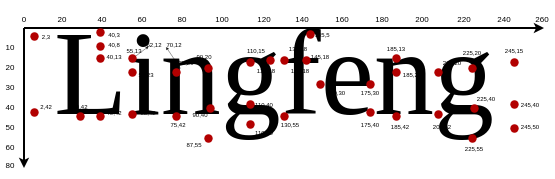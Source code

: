 <mxfile version="24.8.1">
  <diagram name="第 1 页" id="qtyDjqLQHK5Gok8XYNWb">
    <mxGraphModel dx="14" dy="570" grid="1" gridSize="10" guides="1" tooltips="1" connect="1" arrows="1" fold="1" page="1" pageScale="1" pageWidth="291" pageHeight="413" background="none" math="0" shadow="0">
      <root>
        <mxCell id="0" />
        <mxCell id="1" parent="0" />
        <mxCell id="a6EMXTeNVGumvd3EIG6Z-1" value="&lt;font style=&quot;font-size: 60px;&quot;&gt;Lingfeng&lt;/font&gt;" style="text;html=1;align=center;verticalAlign=middle;whiteSpace=wrap;rounded=1;fontFamily=Verdana;fontStyle=0;spacing=2;" vertex="1" parent="1">
          <mxGeometry x="356" y="-389" width="160" height="60" as="geometry" />
        </mxCell>
        <mxCell id="a6EMXTeNVGumvd3EIG6Z-2" value="0" style="text;align=center;verticalAlign=middle;rounded=0;fontSize=4;spacing=1;fontColor=default;" vertex="1" parent="1">
          <mxGeometry x="306" y="-390" width="10" height="10" as="geometry" />
        </mxCell>
        <mxCell id="a6EMXTeNVGumvd3EIG6Z-4" value="" style="endArrow=classic;html=1;rounded=0;endSize=2;startSize=1;jumpSize=0;" edge="1" parent="1">
          <mxGeometry width="50" height="50" relative="1" as="geometry">
            <mxPoint x="311" y="-381" as="sourcePoint" />
            <mxPoint x="571" y="-381" as="targetPoint" />
          </mxGeometry>
        </mxCell>
        <mxCell id="a6EMXTeNVGumvd3EIG6Z-5" value="" style="endArrow=classic;html=1;rounded=0;jumpSize=0;startSize=1;endSize=2;" edge="1" parent="1">
          <mxGeometry width="50" height="50" relative="1" as="geometry">
            <mxPoint x="311" y="-381" as="sourcePoint" />
            <mxPoint x="311" y="-311" as="targetPoint" />
          </mxGeometry>
        </mxCell>
        <mxCell id="a6EMXTeNVGumvd3EIG6Z-7" value="20" style="text;align=center;verticalAlign=middle;rounded=0;fontSize=4;spacing=1;fontColor=default;" vertex="1" parent="1">
          <mxGeometry x="325" y="-390" width="10" height="10" as="geometry" />
        </mxCell>
        <mxCell id="a6EMXTeNVGumvd3EIG6Z-8" value="40" style="text;align=center;verticalAlign=middle;rounded=0;fontSize=4;spacing=1;fontColor=default;" vertex="1" parent="1">
          <mxGeometry x="345" y="-390" width="10" height="10" as="geometry" />
        </mxCell>
        <mxCell id="a6EMXTeNVGumvd3EIG6Z-9" value="60" style="text;align=center;verticalAlign=middle;rounded=0;fontSize=4;spacing=1;fontColor=default;" vertex="1" parent="1">
          <mxGeometry x="365" y="-390" width="10" height="10" as="geometry" />
        </mxCell>
        <mxCell id="a6EMXTeNVGumvd3EIG6Z-10" value="80" style="text;align=center;verticalAlign=middle;rounded=0;fontSize=4;spacing=1;fontColor=default;" vertex="1" parent="1">
          <mxGeometry x="385" y="-390" width="10" height="10" as="geometry" />
        </mxCell>
        <mxCell id="a6EMXTeNVGumvd3EIG6Z-11" value="100" style="text;align=center;verticalAlign=middle;rounded=0;fontSize=4;spacing=1;fontColor=default;" vertex="1" parent="1">
          <mxGeometry x="405" y="-390" width="10" height="10" as="geometry" />
        </mxCell>
        <mxCell id="a6EMXTeNVGumvd3EIG6Z-12" value="140" style="text;align=center;verticalAlign=middle;rounded=0;fontSize=4;spacing=1;fontColor=default;" vertex="1" parent="1">
          <mxGeometry x="445" y="-390" width="10" height="10" as="geometry" />
        </mxCell>
        <mxCell id="a6EMXTeNVGumvd3EIG6Z-13" value="200" style="text;align=center;verticalAlign=middle;rounded=0;fontSize=4;spacing=1;fontColor=default;" vertex="1" parent="1">
          <mxGeometry x="505" y="-390" width="10" height="10" as="geometry" />
        </mxCell>
        <mxCell id="a6EMXTeNVGumvd3EIG6Z-14" value="260" style="text;align=center;verticalAlign=middle;rounded=0;fontSize=4;spacing=1;fontColor=default;" vertex="1" parent="1">
          <mxGeometry x="565" y="-390" width="10" height="10" as="geometry" />
        </mxCell>
        <mxCell id="a6EMXTeNVGumvd3EIG6Z-15" value="20" style="text;align=center;verticalAlign=middle;rounded=0;fontSize=4;spacing=1;fontColor=default;" vertex="1" parent="1">
          <mxGeometry x="299" y="-366" width="10" height="10" as="geometry" />
        </mxCell>
        <mxCell id="a6EMXTeNVGumvd3EIG6Z-16" value="10" style="text;align=center;verticalAlign=middle;rounded=0;fontSize=4;spacing=1;fontColor=default;" vertex="1" parent="1">
          <mxGeometry x="299" y="-376" width="10" height="10" as="geometry" />
        </mxCell>
        <mxCell id="a6EMXTeNVGumvd3EIG6Z-17" value="40" style="text;align=center;verticalAlign=middle;rounded=0;fontSize=4;spacing=1;fontColor=default;" vertex="1" parent="1">
          <mxGeometry x="299" y="-346" width="10" height="10" as="geometry" />
        </mxCell>
        <mxCell id="a6EMXTeNVGumvd3EIG6Z-18" value="30" style="text;align=center;verticalAlign=middle;rounded=0;fontSize=4;spacing=1;fontColor=default;" vertex="1" parent="1">
          <mxGeometry x="299" y="-356" width="10" height="10" as="geometry" />
        </mxCell>
        <mxCell id="a6EMXTeNVGumvd3EIG6Z-19" value="60" style="text;align=center;verticalAlign=middle;rounded=0;fontSize=4;spacing=1;fontColor=default;" vertex="1" parent="1">
          <mxGeometry x="299" y="-326" width="10" height="10" as="geometry" />
        </mxCell>
        <mxCell id="a6EMXTeNVGumvd3EIG6Z-20" value="50" style="text;align=center;verticalAlign=middle;rounded=0;fontSize=4;spacing=1;fontColor=default;" vertex="1" parent="1">
          <mxGeometry x="299" y="-336" width="10" height="10" as="geometry" />
        </mxCell>
        <mxCell id="a6EMXTeNVGumvd3EIG6Z-21" value="120" style="text;align=center;verticalAlign=middle;rounded=0;fontSize=4;spacing=1;fontColor=default;" vertex="1" parent="1">
          <mxGeometry x="426" y="-390" width="10" height="10" as="geometry" />
        </mxCell>
        <mxCell id="a6EMXTeNVGumvd3EIG6Z-22" value="160" style="text;align=center;verticalAlign=middle;rounded=0;fontSize=4;spacing=1;fontColor=default;" vertex="1" parent="1">
          <mxGeometry x="465" y="-390" width="10" height="10" as="geometry" />
        </mxCell>
        <mxCell id="a6EMXTeNVGumvd3EIG6Z-23" value="180" style="text;align=center;verticalAlign=middle;rounded=0;fontSize=4;spacing=1;fontColor=default;" vertex="1" parent="1">
          <mxGeometry x="485" y="-390" width="10" height="10" as="geometry" />
        </mxCell>
        <mxCell id="a6EMXTeNVGumvd3EIG6Z-24" value="220" style="text;align=center;verticalAlign=middle;rounded=0;fontSize=4;spacing=1;fontColor=default;" vertex="1" parent="1">
          <mxGeometry x="526" y="-390" width="10" height="10" as="geometry" />
        </mxCell>
        <mxCell id="a6EMXTeNVGumvd3EIG6Z-25" value="240" style="text;align=center;verticalAlign=middle;rounded=0;fontSize=4;spacing=1;fontColor=default;" vertex="1" parent="1">
          <mxGeometry x="546" y="-390" width="10" height="10" as="geometry" />
        </mxCell>
        <mxCell id="a6EMXTeNVGumvd3EIG6Z-26" value="80" style="text;align=center;verticalAlign=middle;rounded=0;fontSize=4;spacing=1;fontColor=default;" vertex="1" parent="1">
          <mxGeometry x="299" y="-317" width="10" height="10" as="geometry" />
        </mxCell>
        <mxCell id="a6EMXTeNVGumvd3EIG6Z-27" value="2,3" style="text;align=center;verticalAlign=middle;rounded=0;fontSize=3;spacing=1;fontColor=default;" vertex="1" parent="1">
          <mxGeometry x="317" y="-381" width="10" height="10" as="geometry" />
        </mxCell>
        <mxCell id="a6EMXTeNVGumvd3EIG6Z-28" value="2,42" style="text;align=center;verticalAlign=middle;rounded=0;fontSize=3;spacing=1;fontColor=default;" vertex="1" parent="1">
          <mxGeometry x="317" y="-346" width="10" height="10" as="geometry" />
        </mxCell>
        <mxCell id="a6EMXTeNVGumvd3EIG6Z-29" value="30,42" style="text;align=center;verticalAlign=middle;rounded=0;fontSize=3;spacing=1;fontColor=default;" vertex="1" parent="1">
          <mxGeometry x="334" y="-346" width="10" height="10" as="geometry" />
        </mxCell>
        <mxCell id="a6EMXTeNVGumvd3EIG6Z-30" value="40,3" style="text;align=center;verticalAlign=middle;rounded=0;fontSize=3;spacing=1;fontColor=default;" vertex="1" parent="1">
          <mxGeometry x="351" y="-382" width="10" height="10" as="geometry" />
        </mxCell>
        <mxCell id="a6EMXTeNVGumvd3EIG6Z-31" value="40,8" style="text;align=center;verticalAlign=middle;rounded=0;fontSize=3;spacing=1;fontColor=default;" vertex="1" parent="1">
          <mxGeometry x="351" y="-377" width="10" height="10" as="geometry" />
        </mxCell>
        <mxCell id="a6EMXTeNVGumvd3EIG6Z-32" value="40,13" style="text;align=center;verticalAlign=middle;rounded=0;fontSize=3;spacing=1;fontColor=default;" vertex="1" parent="1">
          <mxGeometry x="351" y="-371" width="10" height="10" as="geometry" />
        </mxCell>
        <mxCell id="a6EMXTeNVGumvd3EIG6Z-33" value="40,42" style="text;align=center;verticalAlign=middle;rounded=0;fontSize=3;spacing=1;fontColor=default;" vertex="1" parent="1">
          <mxGeometry x="351" y="-343" width="10" height="10" as="geometry" />
        </mxCell>
        <mxCell id="a6EMXTeNVGumvd3EIG6Z-34" value="55,13" style="text;align=center;verticalAlign=middle;rounded=0;fontSize=3;spacing=1;fontColor=default;" vertex="1" parent="1">
          <mxGeometry x="361" y="-374" width="10" height="10" as="geometry" />
        </mxCell>
        <mxCell id="a6EMXTeNVGumvd3EIG6Z-35" value="55,42" style="text;align=center;verticalAlign=middle;rounded=0;fontSize=3;spacing=1;fontColor=default;" vertex="1" parent="1">
          <mxGeometry x="368" y="-343" width="10" height="10" as="geometry" />
        </mxCell>
        <mxCell id="a6EMXTeNVGumvd3EIG6Z-36" value="55,23" style="text;align=center;verticalAlign=middle;rounded=0;fontSize=3;spacing=1;fontColor=default;" vertex="1" parent="1">
          <mxGeometry x="367" y="-362" width="10" height="10" as="geometry" />
        </mxCell>
        <mxCell id="a6EMXTeNVGumvd3EIG6Z-37" value="62,12" style="text;align=center;verticalAlign=middle;rounded=0;fontSize=3;spacing=1;fontColor=default;" vertex="1" parent="1">
          <mxGeometry x="371" y="-377" width="10" height="10" as="geometry" />
        </mxCell>
        <mxCell id="a6EMXTeNVGumvd3EIG6Z-38" value="" style="endArrow=classic;html=1;rounded=0;startSize=1;endSize=1;strokeWidth=0.2;exitDx=0;exitDy=0;jumpSize=2;" edge="1" parent="1" source="a6EMXTeNVGumvd3EIG6Z-50">
          <mxGeometry width="50" height="50" relative="1" as="geometry">
            <mxPoint x="369" y="-362" as="sourcePoint" />
            <mxPoint x="373" y="-372" as="targetPoint" />
          </mxGeometry>
        </mxCell>
        <mxCell id="a6EMXTeNVGumvd3EIG6Z-39" value="" style="endArrow=classic;html=1;rounded=0;startSize=1;endSize=1;strokeWidth=0.2;jumpSize=2;entryX=1.28;entryY=0.527;entryDx=0;entryDy=0;entryPerimeter=0;" edge="1" parent="1">
          <mxGeometry width="50" height="50" relative="1" as="geometry">
            <mxPoint x="389" y="-361" as="sourcePoint" />
            <mxPoint x="381.8" y="-371.73" as="targetPoint" />
          </mxGeometry>
        </mxCell>
        <mxCell id="a6EMXTeNVGumvd3EIG6Z-40" value="70,12" style="text;align=center;verticalAlign=middle;rounded=0;fontSize=3;spacing=1;fontColor=default;" vertex="1" parent="1">
          <mxGeometry x="381" y="-377" width="10" height="10" as="geometry" />
        </mxCell>
        <mxCell id="a6EMXTeNVGumvd3EIG6Z-41" value="75,20" style="text;align=center;verticalAlign=middle;rounded=0;fontSize=3;spacing=1;fontColor=default;" vertex="1" parent="1">
          <mxGeometry x="387" y="-368" width="10" height="10" as="geometry" />
        </mxCell>
        <mxCell id="a6EMXTeNVGumvd3EIG6Z-42" value="75,42" style="text;align=center;verticalAlign=middle;rounded=0;fontSize=3;spacing=1;fontColor=default;" vertex="1" parent="1">
          <mxGeometry x="383" y="-337" width="10" height="10" as="geometry" />
        </mxCell>
        <mxCell id="a6EMXTeNVGumvd3EIG6Z-43" value="" style="shape=waypoint;fillStyle=solid;size=6;pointerEvents=1;points=[];fillColor=#e51400;resizable=0;rotatable=0;perimeter=centerPerimeter;snapToPoint=1;strokeWidth=0.1;fontSize=5;strokeColor=#B20000;fontColor=#ffffff;shadow=0;spacing=1;" vertex="1" parent="1">
          <mxGeometry x="306" y="-387" width="20" height="20" as="geometry" />
        </mxCell>
        <mxCell id="a6EMXTeNVGumvd3EIG6Z-44" value="" style="shape=waypoint;fillStyle=solid;size=6;pointerEvents=1;points=[];fillColor=#e51400;resizable=0;rotatable=0;perimeter=centerPerimeter;snapToPoint=1;strokeWidth=0.1;fontSize=5;strokeColor=#B20000;fontColor=#ffffff;shadow=0;spacing=1;" vertex="1" parent="1">
          <mxGeometry x="306" y="-349" width="20" height="20" as="geometry" />
        </mxCell>
        <mxCell id="a6EMXTeNVGumvd3EIG6Z-45" value="" style="shape=waypoint;fillStyle=solid;size=6;pointerEvents=1;points=[];fillColor=#e51400;resizable=0;rotatable=0;perimeter=centerPerimeter;snapToPoint=1;strokeWidth=0.1;fontSize=5;strokeColor=#B20000;fontColor=#ffffff;shadow=0;spacing=1;" vertex="1" parent="1">
          <mxGeometry x="329" y="-347" width="20" height="20" as="geometry" />
        </mxCell>
        <mxCell id="a6EMXTeNVGumvd3EIG6Z-46" value="" style="shape=waypoint;fillStyle=solid;size=6;pointerEvents=1;points=[];fillColor=#e51400;resizable=0;rotatable=0;perimeter=centerPerimeter;snapToPoint=1;strokeWidth=0.1;fontSize=5;strokeColor=#B20000;fontColor=#ffffff;shadow=0;spacing=1;" vertex="1" parent="1">
          <mxGeometry x="339" y="-389" width="20" height="20" as="geometry" />
        </mxCell>
        <mxCell id="a6EMXTeNVGumvd3EIG6Z-47" value="" style="shape=waypoint;fillStyle=solid;size=6;pointerEvents=1;points=[];fillColor=#e51400;resizable=0;rotatable=0;perimeter=centerPerimeter;snapToPoint=1;strokeWidth=0.1;fontSize=5;strokeColor=#B20000;fontColor=#ffffff;shadow=0;spacing=1;" vertex="1" parent="1">
          <mxGeometry x="339" y="-382" width="20" height="20" as="geometry" />
        </mxCell>
        <mxCell id="a6EMXTeNVGumvd3EIG6Z-48" value="" style="shape=waypoint;fillStyle=solid;size=6;pointerEvents=1;points=[];fillColor=#e51400;resizable=0;rotatable=0;perimeter=centerPerimeter;snapToPoint=1;strokeWidth=0.1;fontSize=5;strokeColor=#B20000;fontColor=#ffffff;shadow=0;spacing=1;" vertex="1" parent="1">
          <mxGeometry x="339" y="-376" width="20" height="20" as="geometry" />
        </mxCell>
        <mxCell id="a6EMXTeNVGumvd3EIG6Z-49" value="" style="shape=waypoint;fillStyle=solid;size=6;pointerEvents=1;points=[];fillColor=#e51400;resizable=0;rotatable=0;perimeter=centerPerimeter;snapToPoint=1;strokeWidth=0.1;fontSize=5;strokeColor=#B20000;fontColor=#ffffff;shadow=0;spacing=1;" vertex="1" parent="1">
          <mxGeometry x="339" y="-347" width="20" height="20" as="geometry" />
        </mxCell>
        <mxCell id="a6EMXTeNVGumvd3EIG6Z-51" value="" style="endArrow=classic;html=1;rounded=0;startSize=1;endSize=1;strokeWidth=0.2;exitX=0.5;exitY=1;exitDx=0;exitDy=0;jumpSize=2;" edge="1" parent="1" source="a6EMXTeNVGumvd3EIG6Z-34" target="a6EMXTeNVGumvd3EIG6Z-50">
          <mxGeometry width="50" height="50" relative="1" as="geometry">
            <mxPoint x="366" y="-364" as="sourcePoint" />
            <mxPoint x="373" y="-372" as="targetPoint" />
          </mxGeometry>
        </mxCell>
        <mxCell id="a6EMXTeNVGumvd3EIG6Z-50" value="" style="shape=waypoint;fillStyle=solid;size=6;pointerEvents=1;points=[];fillColor=#e51400;resizable=0;rotatable=0;perimeter=centerPerimeter;snapToPoint=1;strokeWidth=0.1;fontSize=5;strokeColor=#B20000;fontColor=#ffffff;shadow=0;spacing=1;" vertex="1" parent="1">
          <mxGeometry x="355" y="-376" width="20" height="20" as="geometry" />
        </mxCell>
        <mxCell id="a6EMXTeNVGumvd3EIG6Z-52" value="" style="shape=waypoint;fillStyle=solid;size=6;pointerEvents=1;points=[];fillColor=#e51400;resizable=0;rotatable=0;perimeter=centerPerimeter;snapToPoint=1;strokeWidth=0.1;fontSize=5;strokeColor=#B20000;fontColor=#ffffff;shadow=0;spacing=1;" vertex="1" parent="1">
          <mxGeometry x="355" y="-348" width="20" height="20" as="geometry" />
        </mxCell>
        <mxCell id="a6EMXTeNVGumvd3EIG6Z-53" value="" style="shape=waypoint;fillStyle=solid;size=6;pointerEvents=1;points=[];fillColor=#e51400;resizable=0;rotatable=0;perimeter=centerPerimeter;snapToPoint=1;strokeWidth=0.1;fontSize=5;strokeColor=#B20000;fontColor=#ffffff;shadow=0;spacing=1;" vertex="1" parent="1">
          <mxGeometry x="355" y="-369" width="20" height="20" as="geometry" />
        </mxCell>
        <mxCell id="a6EMXTeNVGumvd3EIG6Z-54" value="" style="shape=waypoint;fillStyle=solid;size=6;pointerEvents=1;points=[];fillColor=#e51400;resizable=0;rotatable=0;perimeter=centerPerimeter;snapToPoint=1;strokeWidth=0.1;fontSize=5;strokeColor=#B20000;fontColor=#ffffff;shadow=0;spacing=1;" vertex="1" parent="1">
          <mxGeometry x="377" y="-369" width="20" height="20" as="geometry" />
        </mxCell>
        <mxCell id="a6EMXTeNVGumvd3EIG6Z-55" value="" style="shape=waypoint;fillStyle=solid;size=6;pointerEvents=1;points=[];fillColor=#e51400;resizable=0;rotatable=0;perimeter=centerPerimeter;snapToPoint=1;strokeWidth=0.1;fontSize=5;strokeColor=#B20000;fontColor=#ffffff;shadow=0;spacing=1;" vertex="1" parent="1">
          <mxGeometry x="377" y="-347" width="20" height="20" as="geometry" />
        </mxCell>
        <mxCell id="a6EMXTeNVGumvd3EIG6Z-56" value="" style="shape=waypoint;fillStyle=solid;size=6;pointerEvents=1;points=[];fillColor=#e51400;resizable=0;rotatable=0;perimeter=centerPerimeter;snapToPoint=1;strokeWidth=0.1;fontSize=5;strokeColor=#B20000;fontColor=#ffffff;shadow=0;spacing=1;" vertex="1" parent="1">
          <mxGeometry x="414" y="-374" width="20" height="20" as="geometry" />
        </mxCell>
        <mxCell id="a6EMXTeNVGumvd3EIG6Z-57" value="" style="shape=waypoint;fillStyle=solid;size=6;pointerEvents=1;points=[];fillColor=#e51400;resizable=0;rotatable=0;perimeter=centerPerimeter;snapToPoint=1;strokeWidth=0.1;fontSize=5;strokeColor=#B20000;fontColor=#ffffff;shadow=0;spacing=1;" vertex="1" parent="1">
          <mxGeometry x="414" y="-343" width="20" height="20" as="geometry" />
        </mxCell>
        <mxCell id="a6EMXTeNVGumvd3EIG6Z-58" value="" style="shape=waypoint;fillStyle=solid;size=6;pointerEvents=1;points=[];fillColor=#e51400;resizable=0;rotatable=0;perimeter=centerPerimeter;snapToPoint=1;strokeWidth=0.1;fontSize=5;strokeColor=#B20000;fontColor=#ffffff;shadow=0;spacing=1;" vertex="1" parent="1">
          <mxGeometry x="393" y="-336" width="20" height="20" as="geometry" />
        </mxCell>
        <mxCell id="a6EMXTeNVGumvd3EIG6Z-59" value="" style="shape=waypoint;fillStyle=solid;size=6;pointerEvents=1;points=[];fillColor=#e51400;resizable=0;rotatable=0;perimeter=centerPerimeter;snapToPoint=1;strokeWidth=0.1;fontSize=5;strokeColor=#B20000;fontColor=#ffffff;shadow=0;spacing=1;" vertex="1" parent="1">
          <mxGeometry x="414" y="-353" width="20" height="20" as="geometry" />
        </mxCell>
        <mxCell id="a6EMXTeNVGumvd3EIG6Z-60" value="" style="shape=waypoint;fillStyle=solid;size=6;pointerEvents=1;points=[];fillColor=#e51400;resizable=0;rotatable=0;perimeter=centerPerimeter;snapToPoint=1;strokeWidth=0.1;fontSize=5;strokeColor=#B20000;fontColor=#ffffff;shadow=0;spacing=1;" vertex="1" parent="1">
          <mxGeometry x="393" y="-371" width="20" height="20" as="geometry" />
        </mxCell>
        <mxCell id="a6EMXTeNVGumvd3EIG6Z-61" value="" style="shape=waypoint;fillStyle=solid;size=6;pointerEvents=1;points=[];fillColor=#e51400;resizable=0;rotatable=0;perimeter=centerPerimeter;snapToPoint=1;strokeWidth=0.1;fontSize=5;strokeColor=#B20000;fontColor=#ffffff;shadow=0;spacing=1;" vertex="1" parent="1">
          <mxGeometry x="394" y="-351" width="20" height="20" as="geometry" />
        </mxCell>
        <mxCell id="a6EMXTeNVGumvd3EIG6Z-62" value="" style="shape=waypoint;fillStyle=solid;size=6;pointerEvents=1;points=[];fillColor=#e51400;resizable=0;rotatable=0;perimeter=centerPerimeter;snapToPoint=1;strokeWidth=0.1;fontSize=5;strokeColor=#B20000;fontColor=#ffffff;shadow=0;spacing=1;" vertex="1" parent="1">
          <mxGeometry x="444" y="-388" width="20" height="20" as="geometry" />
        </mxCell>
        <mxCell id="a6EMXTeNVGumvd3EIG6Z-63" value="" style="shape=waypoint;fillStyle=solid;size=6;pointerEvents=1;points=[];fillColor=#e51400;resizable=0;rotatable=0;perimeter=centerPerimeter;snapToPoint=1;strokeWidth=0.1;fontSize=5;strokeColor=#B20000;fontColor=#ffffff;shadow=0;spacing=1;" vertex="1" parent="1">
          <mxGeometry x="431" y="-375" width="20" height="20" as="geometry" />
        </mxCell>
        <mxCell id="a6EMXTeNVGumvd3EIG6Z-64" value="" style="shape=waypoint;fillStyle=solid;size=6;pointerEvents=1;points=[];fillColor=#e51400;resizable=0;rotatable=0;perimeter=centerPerimeter;snapToPoint=1;strokeWidth=0.1;fontSize=5;strokeColor=#B20000;fontColor=#ffffff;shadow=0;spacing=1;" vertex="1" parent="1">
          <mxGeometry x="431" y="-347" width="20" height="20" as="geometry" />
        </mxCell>
        <mxCell id="a6EMXTeNVGumvd3EIG6Z-65" value="" style="shape=waypoint;fillStyle=solid;size=6;pointerEvents=1;points=[];fillColor=#e51400;resizable=0;rotatable=0;perimeter=centerPerimeter;snapToPoint=1;strokeWidth=0.1;fontSize=5;strokeColor=#B20000;fontColor=#ffffff;shadow=0;spacing=1;" vertex="1" parent="1">
          <mxGeometry x="424" y="-375" width="20" height="20" as="geometry" />
        </mxCell>
        <mxCell id="a6EMXTeNVGumvd3EIG6Z-66" value="" style="shape=waypoint;fillStyle=solid;size=6;pointerEvents=1;points=[];fillColor=#e51400;resizable=0;rotatable=0;perimeter=centerPerimeter;snapToPoint=1;strokeWidth=0.1;fontSize=5;strokeColor=#B20000;fontColor=#ffffff;shadow=0;spacing=1;" vertex="1" parent="1">
          <mxGeometry x="442" y="-375" width="20" height="20" as="geometry" />
        </mxCell>
        <mxCell id="a6EMXTeNVGumvd3EIG6Z-67" value="" style="shape=waypoint;fillStyle=solid;size=6;pointerEvents=1;points=[];fillColor=#e51400;resizable=0;rotatable=0;perimeter=centerPerimeter;snapToPoint=1;strokeWidth=0.1;fontSize=5;strokeColor=#B20000;fontColor=#ffffff;shadow=0;spacing=1;" vertex="1" parent="1">
          <mxGeometry x="474" y="-363" width="20" height="20" as="geometry" />
        </mxCell>
        <mxCell id="a6EMXTeNVGumvd3EIG6Z-68" value="" style="shape=waypoint;fillStyle=solid;size=6;pointerEvents=1;points=[];fillColor=#e51400;resizable=0;rotatable=0;perimeter=centerPerimeter;snapToPoint=1;strokeWidth=0.1;fontSize=5;strokeColor=#B20000;fontColor=#ffffff;shadow=0;spacing=1;" vertex="1" parent="1">
          <mxGeometry x="449" y="-363" width="20" height="20" as="geometry" />
        </mxCell>
        <mxCell id="a6EMXTeNVGumvd3EIG6Z-69" value="" style="shape=waypoint;fillStyle=solid;size=6;pointerEvents=1;points=[];fillColor=#e51400;resizable=0;rotatable=0;perimeter=centerPerimeter;snapToPoint=1;strokeWidth=0.1;fontSize=5;strokeColor=#B20000;fontColor=#ffffff;shadow=0;spacing=1;" vertex="1" parent="1">
          <mxGeometry x="474" y="-349" width="20" height="20" as="geometry" />
        </mxCell>
        <mxCell id="a6EMXTeNVGumvd3EIG6Z-70" value="" style="shape=waypoint;fillStyle=solid;size=6;pointerEvents=1;points=[];fillColor=#e51400;resizable=0;rotatable=0;perimeter=centerPerimeter;snapToPoint=1;strokeWidth=0.1;fontSize=5;strokeColor=#B20000;fontColor=#ffffff;shadow=0;spacing=1;" vertex="1" parent="1">
          <mxGeometry x="487" y="-376" width="20" height="20" as="geometry" />
        </mxCell>
        <mxCell id="a6EMXTeNVGumvd3EIG6Z-71" value="" style="shape=waypoint;fillStyle=solid;size=6;pointerEvents=1;points=[];fillColor=#e51400;resizable=0;rotatable=0;perimeter=centerPerimeter;snapToPoint=1;strokeWidth=0.1;fontSize=5;strokeColor=#B20000;fontColor=#ffffff;shadow=0;spacing=1;" vertex="1" parent="1">
          <mxGeometry x="487" y="-369" width="20" height="20" as="geometry" />
        </mxCell>
        <mxCell id="a6EMXTeNVGumvd3EIG6Z-72" value="" style="shape=waypoint;fillStyle=solid;size=6;pointerEvents=1;points=[];fillColor=#e51400;resizable=0;rotatable=0;perimeter=centerPerimeter;snapToPoint=1;strokeWidth=0.1;fontSize=5;strokeColor=#B20000;fontColor=#ffffff;shadow=0;spacing=1;" vertex="1" parent="1">
          <mxGeometry x="487" y="-347" width="20" height="20" as="geometry" />
        </mxCell>
        <mxCell id="a6EMXTeNVGumvd3EIG6Z-73" value="" style="shape=waypoint;fillStyle=solid;size=6;pointerEvents=1;points=[];fillColor=#e51400;resizable=0;rotatable=0;perimeter=centerPerimeter;snapToPoint=1;strokeWidth=0.1;fontSize=5;strokeColor=#B20000;fontColor=#ffffff;shadow=0;spacing=1;" vertex="1" parent="1">
          <mxGeometry x="508" y="-369" width="20" height="20" as="geometry" />
        </mxCell>
        <mxCell id="a6EMXTeNVGumvd3EIG6Z-74" value="" style="shape=waypoint;fillStyle=solid;size=6;pointerEvents=1;points=[];fillColor=#e51400;resizable=0;rotatable=0;perimeter=centerPerimeter;snapToPoint=1;strokeWidth=0.1;fontSize=5;strokeColor=#B20000;fontColor=#ffffff;shadow=0;spacing=1;" vertex="1" parent="1">
          <mxGeometry x="508" y="-348" width="20" height="20" as="geometry" />
        </mxCell>
        <mxCell id="a6EMXTeNVGumvd3EIG6Z-75" value="" style="shape=waypoint;fillStyle=solid;size=6;pointerEvents=1;points=[];fillColor=#e51400;resizable=0;rotatable=0;perimeter=centerPerimeter;snapToPoint=1;strokeWidth=0.1;fontSize=5;strokeColor=#B20000;fontColor=#ffffff;shadow=0;spacing=1;" vertex="1" parent="1">
          <mxGeometry x="546" y="-374" width="20" height="20" as="geometry" />
        </mxCell>
        <mxCell id="a6EMXTeNVGumvd3EIG6Z-76" value="" style="shape=waypoint;fillStyle=solid;size=6;pointerEvents=1;points=[];fillColor=#e51400;resizable=0;rotatable=0;perimeter=centerPerimeter;snapToPoint=1;strokeWidth=0.1;fontSize=5;strokeColor=#B20000;fontColor=#ffffff;shadow=0;spacing=1;" vertex="1" parent="1">
          <mxGeometry x="546" y="-353" width="20" height="20" as="geometry" />
        </mxCell>
        <mxCell id="a6EMXTeNVGumvd3EIG6Z-77" value="" style="shape=waypoint;fillStyle=solid;size=6;pointerEvents=1;points=[];fillColor=#e51400;resizable=0;rotatable=0;perimeter=centerPerimeter;snapToPoint=1;strokeWidth=0.1;fontSize=5;strokeColor=#B20000;fontColor=#ffffff;shadow=0;spacing=1;" vertex="1" parent="1">
          <mxGeometry x="546" y="-341" width="20" height="20" as="geometry" />
        </mxCell>
        <mxCell id="a6EMXTeNVGumvd3EIG6Z-78" value="" style="shape=waypoint;fillStyle=solid;size=6;pointerEvents=1;points=[];fillColor=#e51400;resizable=0;rotatable=0;perimeter=centerPerimeter;snapToPoint=1;strokeWidth=0.1;fontSize=5;strokeColor=#B20000;fontColor=#ffffff;shadow=0;spacing=1;" vertex="1" parent="1">
          <mxGeometry x="525" y="-336" width="20" height="20" as="geometry" />
        </mxCell>
        <mxCell id="a6EMXTeNVGumvd3EIG6Z-79" value="" style="shape=waypoint;fillStyle=solid;size=6;pointerEvents=1;points=[];fillColor=#e51400;resizable=0;rotatable=0;perimeter=centerPerimeter;snapToPoint=1;strokeWidth=0.1;fontSize=5;strokeColor=#B20000;fontColor=#ffffff;shadow=0;spacing=1;" vertex="1" parent="1">
          <mxGeometry x="526" y="-351" width="20" height="20" as="geometry" />
        </mxCell>
        <mxCell id="a6EMXTeNVGumvd3EIG6Z-80" value="" style="shape=waypoint;fillStyle=solid;size=6;pointerEvents=1;points=[];fillColor=#e51400;resizable=0;rotatable=0;perimeter=centerPerimeter;snapToPoint=1;strokeWidth=0.1;fontSize=5;strokeColor=#B20000;fontColor=#ffffff;shadow=0;spacing=1;" vertex="1" parent="1">
          <mxGeometry x="525" y="-371" width="20" height="20" as="geometry" />
        </mxCell>
        <mxCell id="a6EMXTeNVGumvd3EIG6Z-83" value="90,20" style="text;align=center;verticalAlign=middle;rounded=0;fontSize=3;spacing=1;fontColor=default;" vertex="1" parent="1">
          <mxGeometry x="396" y="-371" width="10" height="10" as="geometry" />
        </mxCell>
        <mxCell id="a6EMXTeNVGumvd3EIG6Z-84" value="90,40" style="text;align=center;verticalAlign=middle;rounded=0;fontSize=3;spacing=1;fontColor=default;" vertex="1" parent="1">
          <mxGeometry x="394" y="-342" width="10" height="10" as="geometry" />
        </mxCell>
        <mxCell id="a6EMXTeNVGumvd3EIG6Z-85" value="110,15" style="text;align=center;verticalAlign=middle;rounded=0;fontSize=3;spacing=1;fontColor=default;" vertex="1" parent="1">
          <mxGeometry x="422" y="-374" width="10" height="10" as="geometry" />
        </mxCell>
        <mxCell id="a6EMXTeNVGumvd3EIG6Z-86" value="110,50" style="text;align=center;verticalAlign=middle;rounded=0;fontSize=3;spacing=1;fontColor=default;" vertex="1" parent="1">
          <mxGeometry x="426" y="-333" width="10" height="10" as="geometry" />
        </mxCell>
        <mxCell id="a6EMXTeNVGumvd3EIG6Z-87" value="87,55" style="text;align=center;verticalAlign=middle;rounded=0;fontSize=3;spacing=1;fontColor=default;" vertex="1" parent="1">
          <mxGeometry x="391" y="-327" width="10" height="10" as="geometry" />
        </mxCell>
        <mxCell id="a6EMXTeNVGumvd3EIG6Z-88" value="110,40" style="text;align=center;verticalAlign=middle;rounded=0;fontSize=3;spacing=1;fontColor=default;" vertex="1" parent="1">
          <mxGeometry x="426" y="-347" width="10" height="10" as="geometry" />
        </mxCell>
        <mxCell id="a6EMXTeNVGumvd3EIG6Z-89" value="145,5" style="text;align=center;verticalAlign=middle;rounded=0;fontSize=3;spacing=1;fontColor=default;" vertex="1" parent="1">
          <mxGeometry x="455" y="-382" width="10" height="10" as="geometry" />
        </mxCell>
        <mxCell id="a6EMXTeNVGumvd3EIG6Z-90" value="130,55" style="text;align=center;verticalAlign=middle;rounded=0;fontSize=3;spacing=1;fontColor=default;" vertex="1" parent="1">
          <mxGeometry x="439" y="-337" width="10" height="10" as="geometry" />
        </mxCell>
        <mxCell id="a6EMXTeNVGumvd3EIG6Z-91" value="130,18" style="text;align=center;verticalAlign=middle;rounded=0;fontSize=3;spacing=1;fontColor=default;" vertex="1" parent="1">
          <mxGeometry x="443" y="-375" width="10" height="10" as="geometry" />
        </mxCell>
        <mxCell id="a6EMXTeNVGumvd3EIG6Z-92" value="122,18" style="text;align=center;verticalAlign=middle;rounded=0;fontSize=3;spacing=1;fontColor=default;" vertex="1" parent="1">
          <mxGeometry x="427" y="-364" width="10" height="10" as="geometry" />
        </mxCell>
        <mxCell id="a6EMXTeNVGumvd3EIG6Z-93" value="122,18" style="text;align=center;verticalAlign=middle;rounded=0;fontSize=3;spacing=1;fontColor=default;" vertex="1" parent="1">
          <mxGeometry x="444" y="-364" width="10" height="10" as="geometry" />
        </mxCell>
        <mxCell id="a6EMXTeNVGumvd3EIG6Z-94" value="145,18" style="text;align=center;verticalAlign=middle;rounded=0;fontSize=3;spacing=1;fontColor=default;" vertex="1" parent="1">
          <mxGeometry x="454" y="-371" width="10" height="10" as="geometry" />
        </mxCell>
        <mxCell id="a6EMXTeNVGumvd3EIG6Z-95" value="175,30" style="text;align=center;verticalAlign=middle;rounded=0;fontSize=3;spacing=1;fontColor=default;" vertex="1" parent="1">
          <mxGeometry x="479" y="-353" width="10" height="10" as="geometry" />
        </mxCell>
        <mxCell id="a6EMXTeNVGumvd3EIG6Z-96" value="150,30" style="text;align=center;verticalAlign=middle;rounded=0;fontSize=3;spacing=1;fontColor=default;" vertex="1" parent="1">
          <mxGeometry x="462" y="-353" width="10" height="10" as="geometry" />
        </mxCell>
        <mxCell id="a6EMXTeNVGumvd3EIG6Z-97" value="175,40" style="text;align=center;verticalAlign=middle;rounded=0;fontSize=3;spacing=1;fontColor=default;" vertex="1" parent="1">
          <mxGeometry x="479" y="-337" width="10" height="10" as="geometry" />
        </mxCell>
        <mxCell id="a6EMXTeNVGumvd3EIG6Z-98" value="185,13" style="text;align=center;verticalAlign=middle;rounded=0;fontSize=3;spacing=1;fontColor=default;" vertex="1" parent="1">
          <mxGeometry x="492" y="-375" width="10" height="10" as="geometry" />
        </mxCell>
        <mxCell id="a6EMXTeNVGumvd3EIG6Z-99" value="185,23" style="text;align=center;verticalAlign=middle;rounded=0;fontSize=3;spacing=1;fontColor=default;" vertex="1" parent="1">
          <mxGeometry x="500" y="-362" width="10" height="10" as="geometry" />
        </mxCell>
        <mxCell id="a6EMXTeNVGumvd3EIG6Z-100" value="185,42" style="text;align=center;verticalAlign=middle;rounded=0;fontSize=3;spacing=1;fontColor=default;" vertex="1" parent="1">
          <mxGeometry x="494" y="-336" width="10" height="10" as="geometry" />
        </mxCell>
        <mxCell id="a6EMXTeNVGumvd3EIG6Z-101" value="205,20" style="text;align=center;verticalAlign=middle;rounded=0;fontSize=3;spacing=1;fontColor=default;" vertex="1" parent="1">
          <mxGeometry x="520" y="-368" width="10" height="10" as="geometry" />
        </mxCell>
        <mxCell id="a6EMXTeNVGumvd3EIG6Z-102" value="205,42" style="text;align=center;verticalAlign=middle;rounded=0;fontSize=3;spacing=1;fontColor=default;" vertex="1" parent="1">
          <mxGeometry x="515" y="-336" width="10" height="10" as="geometry" />
        </mxCell>
        <mxCell id="a6EMXTeNVGumvd3EIG6Z-103" value="245,15" style="text;align=center;verticalAlign=middle;rounded=0;fontSize=3;spacing=1;fontColor=default;" vertex="1" parent="1">
          <mxGeometry x="551" y="-374" width="10" height="10" as="geometry" />
        </mxCell>
        <mxCell id="a6EMXTeNVGumvd3EIG6Z-104" value="245,40" style="text;align=center;verticalAlign=middle;rounded=0;fontSize=3;spacing=1;fontColor=default;" vertex="1" parent="1">
          <mxGeometry x="559" y="-347" width="10" height="10" as="geometry" />
        </mxCell>
        <mxCell id="a6EMXTeNVGumvd3EIG6Z-105" value="245,50" style="text;align=center;verticalAlign=middle;rounded=0;fontSize=3;spacing=1;fontColor=default;" vertex="1" parent="1">
          <mxGeometry x="559" y="-336" width="10" height="10" as="geometry" />
        </mxCell>
        <mxCell id="a6EMXTeNVGumvd3EIG6Z-106" value="225,55" style="text;align=center;verticalAlign=middle;rounded=0;fontSize=3;spacing=1;fontColor=default;" vertex="1" parent="1">
          <mxGeometry x="531" y="-325" width="10" height="10" as="geometry" />
        </mxCell>
        <mxCell id="a6EMXTeNVGumvd3EIG6Z-107" value="225,40" style="text;align=center;verticalAlign=middle;rounded=0;fontSize=3;spacing=1;fontColor=default;" vertex="1" parent="1">
          <mxGeometry x="537" y="-350" width="10" height="10" as="geometry" />
        </mxCell>
        <mxCell id="a6EMXTeNVGumvd3EIG6Z-108" value="225,20" style="text;align=center;verticalAlign=middle;rounded=0;fontSize=3;spacing=1;fontColor=default;" vertex="1" parent="1">
          <mxGeometry x="530" y="-373" width="10" height="10" as="geometry" />
        </mxCell>
      </root>
    </mxGraphModel>
  </diagram>
</mxfile>
